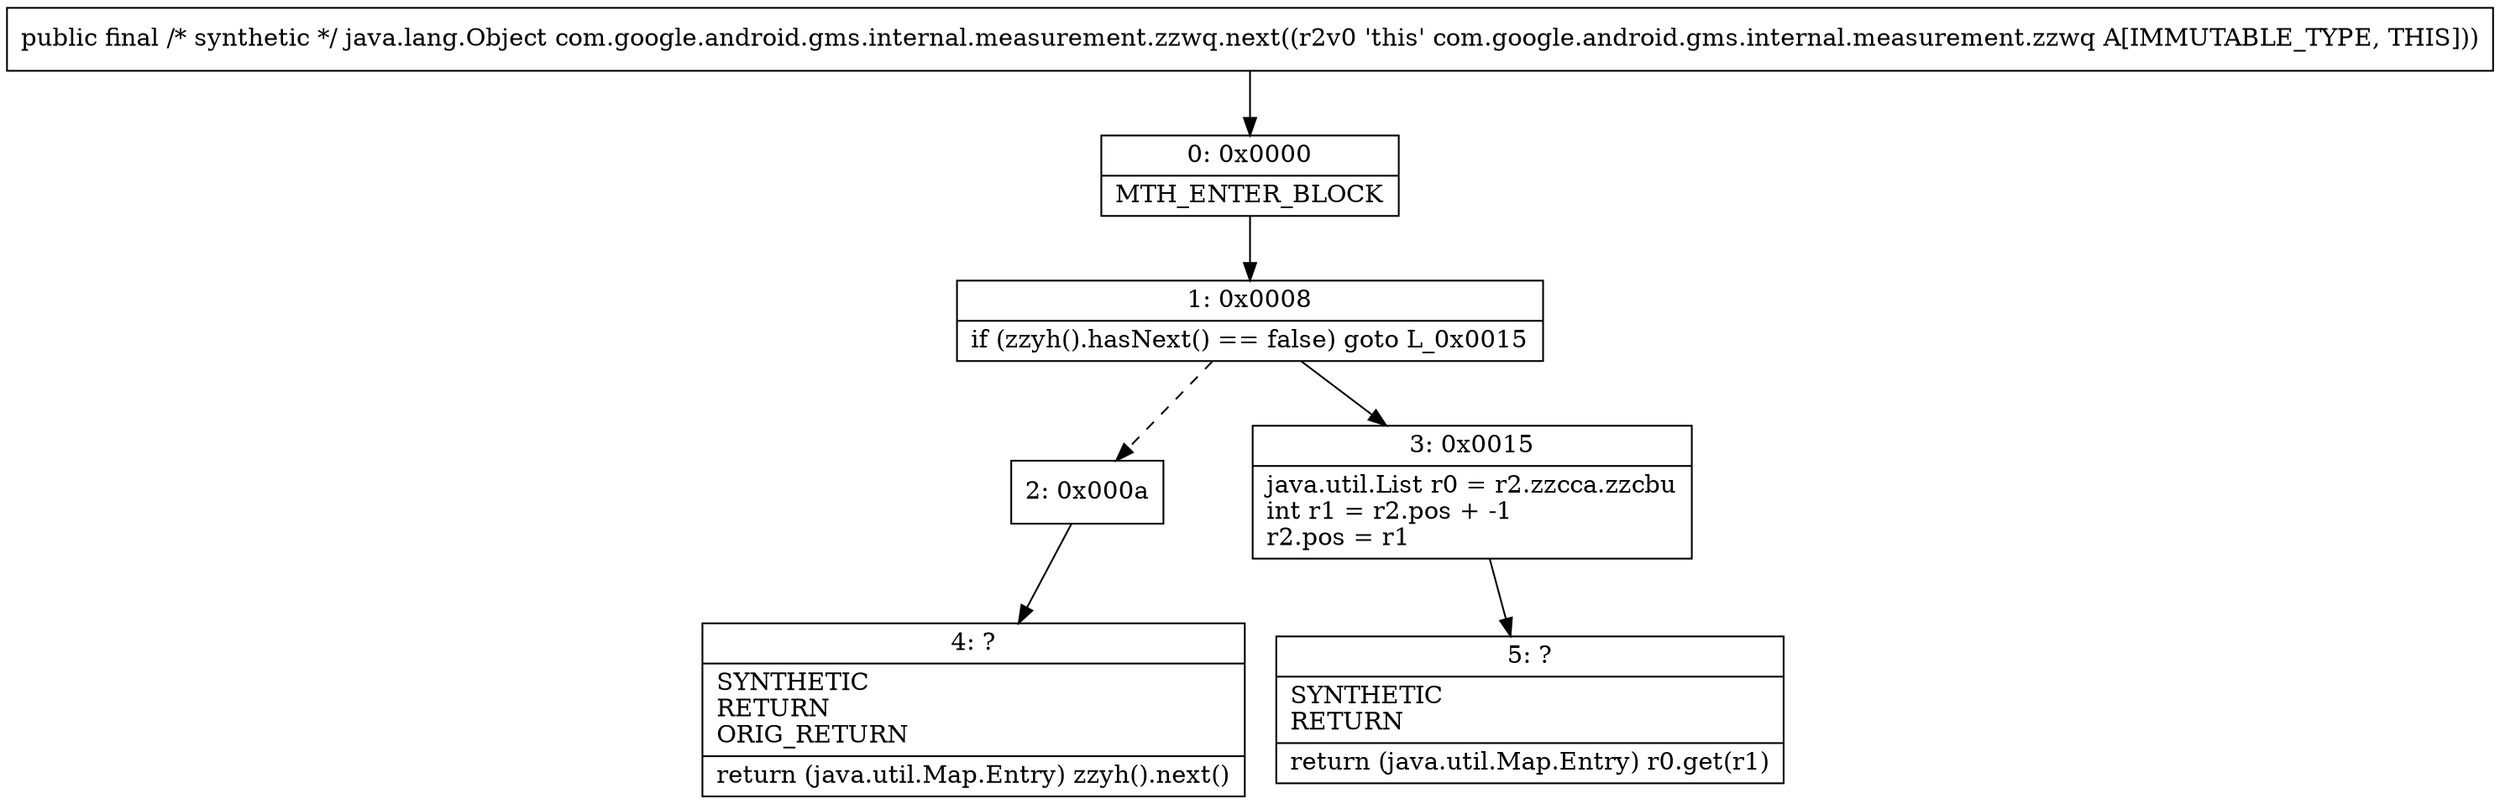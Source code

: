 digraph "CFG forcom.google.android.gms.internal.measurement.zzwq.next()Ljava\/lang\/Object;" {
Node_0 [shape=record,label="{0\:\ 0x0000|MTH_ENTER_BLOCK\l}"];
Node_1 [shape=record,label="{1\:\ 0x0008|if (zzyh().hasNext() == false) goto L_0x0015\l}"];
Node_2 [shape=record,label="{2\:\ 0x000a}"];
Node_3 [shape=record,label="{3\:\ 0x0015|java.util.List r0 = r2.zzcca.zzcbu\lint r1 = r2.pos + \-1\lr2.pos = r1\l}"];
Node_4 [shape=record,label="{4\:\ ?|SYNTHETIC\lRETURN\lORIG_RETURN\l|return (java.util.Map.Entry) zzyh().next()\l}"];
Node_5 [shape=record,label="{5\:\ ?|SYNTHETIC\lRETURN\l|return (java.util.Map.Entry) r0.get(r1)\l}"];
MethodNode[shape=record,label="{public final \/* synthetic *\/ java.lang.Object com.google.android.gms.internal.measurement.zzwq.next((r2v0 'this' com.google.android.gms.internal.measurement.zzwq A[IMMUTABLE_TYPE, THIS])) }"];
MethodNode -> Node_0;
Node_0 -> Node_1;
Node_1 -> Node_2[style=dashed];
Node_1 -> Node_3;
Node_2 -> Node_4;
Node_3 -> Node_5;
}

